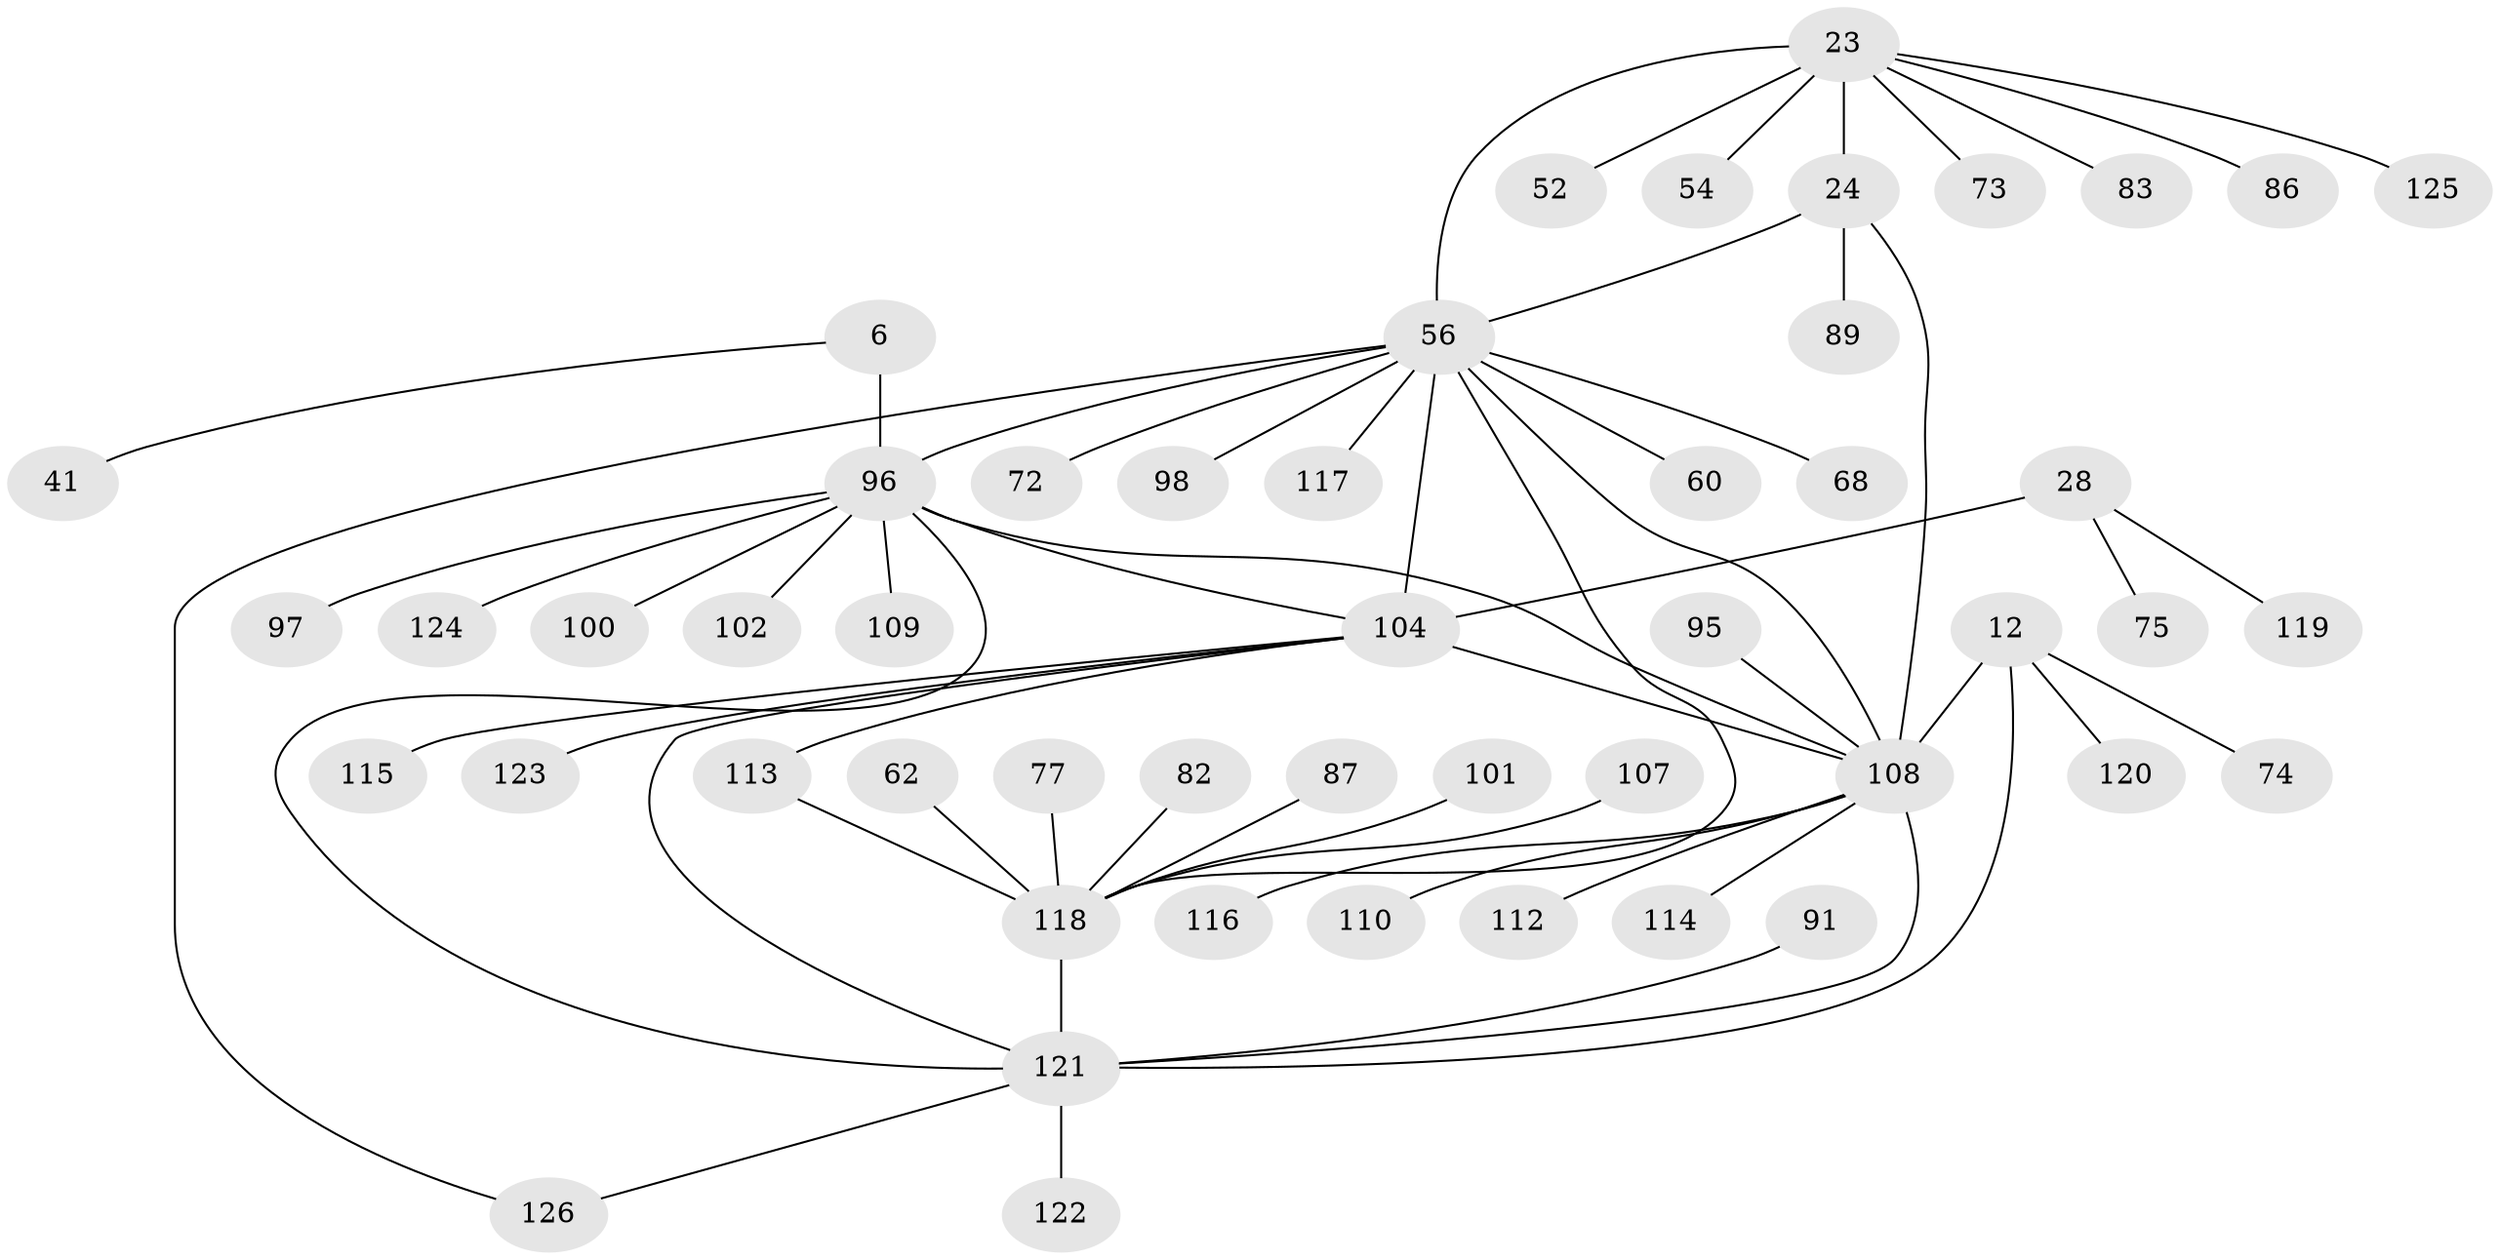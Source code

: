 // original degree distribution, {5: 0.015873015873015872, 13: 0.007936507936507936, 11: 0.015873015873015872, 14: 0.015873015873015872, 8: 0.047619047619047616, 6: 0.031746031746031744, 9: 0.023809523809523808, 7: 0.03968253968253968, 10: 0.031746031746031744, 15: 0.007936507936507936, 1: 0.6111111111111112, 4: 0.007936507936507936, 2: 0.11904761904761904, 3: 0.023809523809523808}
// Generated by graph-tools (version 1.1) at 2025/58/03/04/25 21:58:52]
// undirected, 50 vertices, 60 edges
graph export_dot {
graph [start="1"]
  node [color=gray90,style=filled];
  6 [super="+1"];
  12 [super="+9"];
  23 [super="+22"];
  24 [super="+21"];
  28 [super="+27"];
  41;
  52;
  54;
  56 [super="+36+50+20+33+34"];
  60;
  62;
  68;
  72;
  73;
  74;
  75;
  77;
  82;
  83;
  86;
  87;
  89;
  91;
  95;
  96 [super="+76+85+88+90+93"];
  97;
  98;
  100 [super="+59"];
  101 [super="+99"];
  102;
  104 [super="+103"];
  107;
  108 [super="+84+106+70+79"];
  109;
  110;
  112;
  113 [super="+71"];
  114;
  115;
  116;
  117;
  118 [super="+94+18"];
  119;
  120;
  121 [super="+78+111"];
  122 [super="+105"];
  123;
  124 [super="+80"];
  125;
  126;
  6 -- 41;
  6 -- 96 [weight=8];
  12 -- 74;
  12 -- 120;
  12 -- 121;
  12 -- 108 [weight=8];
  23 -- 24 [weight=4];
  23 -- 52;
  23 -- 54;
  23 -- 73;
  23 -- 83;
  23 -- 86;
  23 -- 125;
  23 -- 56 [weight=5];
  24 -- 89;
  24 -- 56 [weight=4];
  24 -- 108;
  28 -- 119;
  28 -- 75;
  28 -- 104 [weight=8];
  56 -- 68;
  56 -- 72;
  56 -- 98;
  56 -- 117;
  56 -- 60;
  56 -- 126;
  56 -- 118 [weight=2];
  56 -- 96 [weight=3];
  56 -- 108 [weight=2];
  56 -- 104;
  62 -- 118;
  77 -- 118;
  82 -- 118;
  87 -- 118;
  91 -- 121;
  95 -- 108;
  96 -- 97;
  96 -- 100;
  96 -- 102;
  96 -- 109;
  96 -- 121;
  96 -- 124;
  96 -- 108;
  96 -- 104;
  101 -- 118;
  104 -- 108;
  104 -- 113;
  104 -- 115;
  104 -- 121;
  104 -- 123;
  107 -- 118;
  108 -- 121 [weight=2];
  108 -- 110;
  108 -- 112;
  108 -- 114;
  108 -- 116;
  113 -- 118;
  118 -- 121 [weight=8];
  121 -- 122;
  121 -- 126;
}

